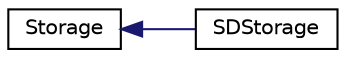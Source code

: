 digraph "Graphical Class Hierarchy"
{
 // INTERACTIVE_SVG=YES
 // LATEX_PDF_SIZE
  bgcolor="transparent";
  edge [fontname="Helvetica",fontsize="10",labelfontname="Helvetica",labelfontsize="10"];
  node [fontname="Helvetica",fontsize="10",shape=record];
  rankdir="LR";
  Node0 [label="Storage",height=0.2,width=0.4,color="black",URL="$classStorage.html",tooltip="Parent class for all data storage devices (sd card, radio, etc)"];
  Node0 -> Node1 [dir="back",color="midnightblue",fontsize="10",style="solid",fontname="Helvetica"];
  Node1 [label="SDStorage",height=0.2,width=0.4,color="black",URL="$classSDStorage.html",tooltip="Implementation of a Storage device to interface with an SD card."];
}
